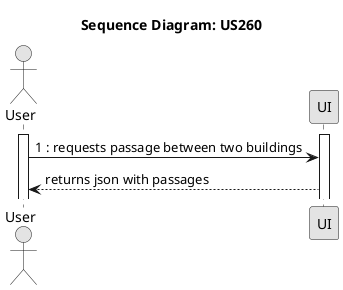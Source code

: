 @startuml
skinparam Monochrome true
skinparam PackageStyle rectangle
skinparam Shadowing false

title Sequence Diagram: US260

actor "User" as User
participant "UI" as UI

activate User
activate UI
User -> UI : 1 : requests passage between two buildings
UI --> User : returns json with passages


@enduml